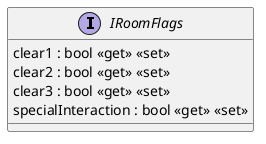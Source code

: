 @startuml
interface IRoomFlags {
    clear1 : bool <<get>> <<set>>
    clear2 : bool <<get>> <<set>>
    clear3 : bool <<get>> <<set>>
    specialInteraction : bool <<get>> <<set>>
}
@enduml
